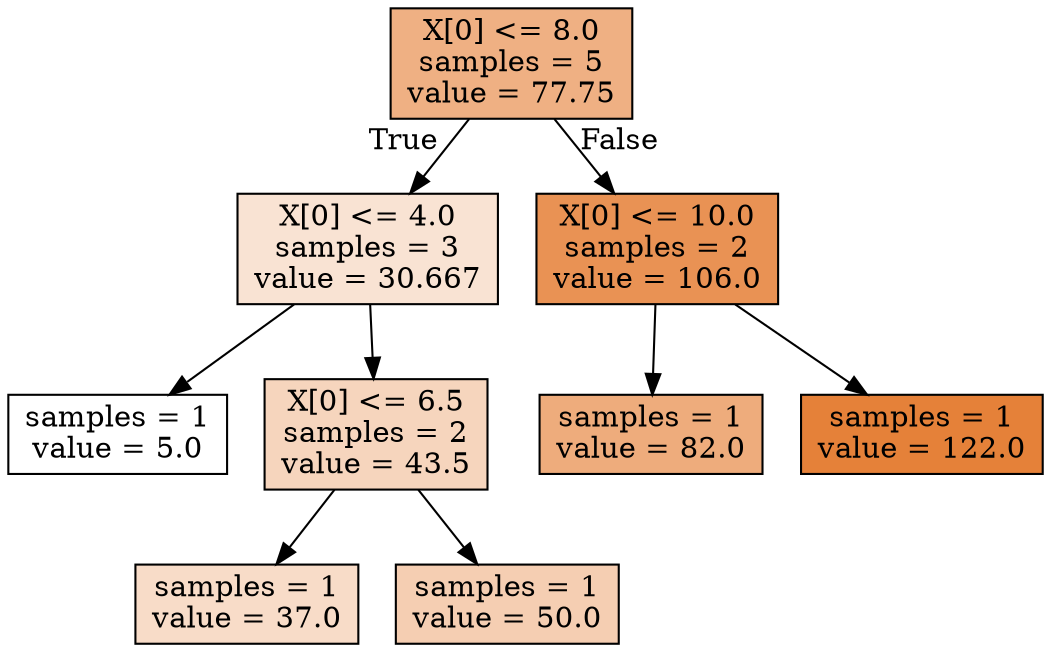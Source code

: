 digraph Tree {
node [shape=box, style="filled", color="black"] ;
0 [label="X[0] <= 8.0\nsamples = 5\nvalue = 77.75", fillcolor="#e581399f"] ;
1 [label="X[0] <= 4.0\nsamples = 3\nvalue = 30.667", fillcolor="#e5813938"] ;
0 -> 1 [labeldistance=2.5, labelangle=45, headlabel="True"] ;
2 [label="samples = 1\nvalue = 5.0", fillcolor="#e5813900"] ;
1 -> 2 ;
3 [label="X[0] <= 6.5\nsamples = 2\nvalue = 43.5", fillcolor="#e5813954"] ;
1 -> 3 ;
4 [label="samples = 1\nvalue = 37.0", fillcolor="#e5813946"] ;
3 -> 4 ;
5 [label="samples = 1\nvalue = 50.0", fillcolor="#e5813962"] ;
3 -> 5 ;
6 [label="X[0] <= 10.0\nsamples = 2\nvalue = 106.0", fillcolor="#e58139dc"] ;
0 -> 6 [labeldistance=2.5, labelangle=-45, headlabel="False"] ;
7 [label="samples = 1\nvalue = 82.0", fillcolor="#e58139a8"] ;
6 -> 7 ;
8 [label="samples = 1\nvalue = 122.0", fillcolor="#e58139ff"] ;
6 -> 8 ;
}